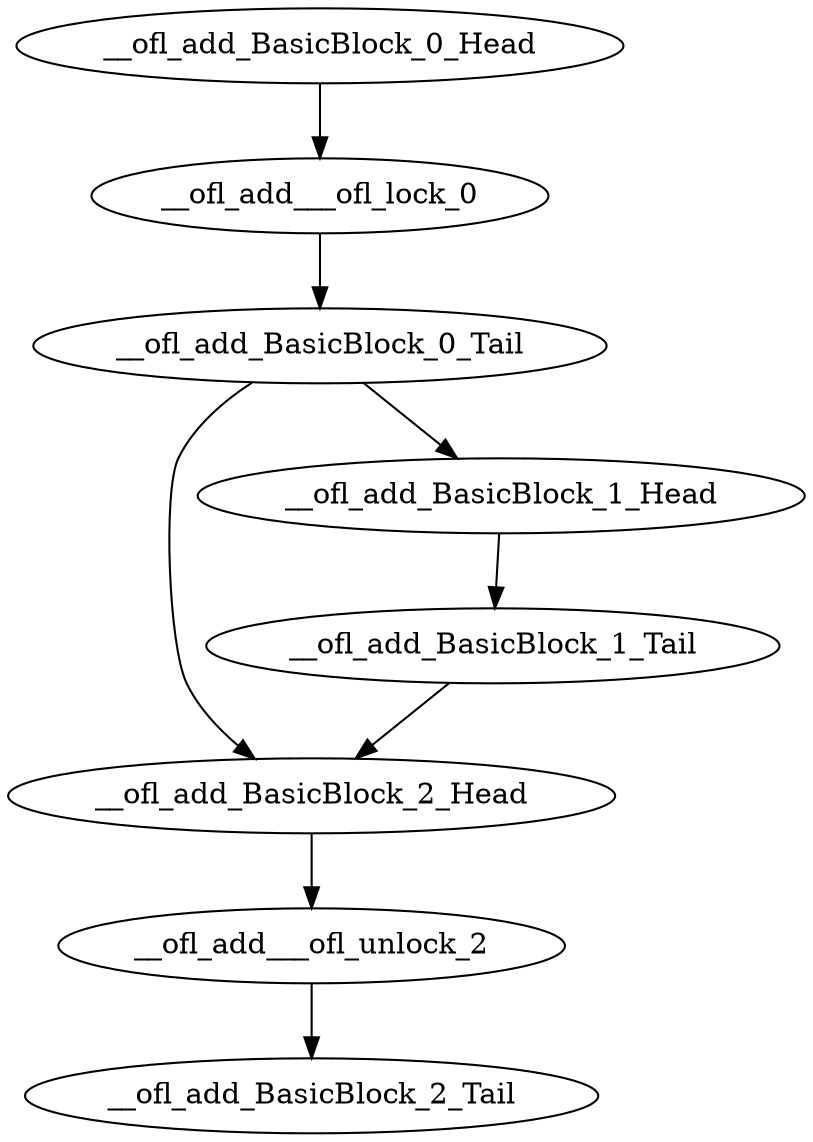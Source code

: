 digraph G {
    "__ofl_add_BasicBlock_1_Tail" -> "__ofl_add_BasicBlock_2_Head"
    "__ofl_add_BasicBlock_0_Tail" -> "__ofl_add_BasicBlock_1_Head"
    "__ofl_add_BasicBlock_0_Tail" -> "__ofl_add_BasicBlock_2_Head"
    "__ofl_add_BasicBlock_0_Head" -> "__ofl_add___ofl_lock_0"
    "__ofl_add___ofl_lock_0" -> "__ofl_add_BasicBlock_0_Tail"
    "__ofl_add_BasicBlock_1_Head" -> "__ofl_add_BasicBlock_1_Tail"
    "__ofl_add___ofl_unlock_2" -> "__ofl_add_BasicBlock_2_Tail"
    "__ofl_add_BasicBlock_2_Head" -> "__ofl_add___ofl_unlock_2"
}

